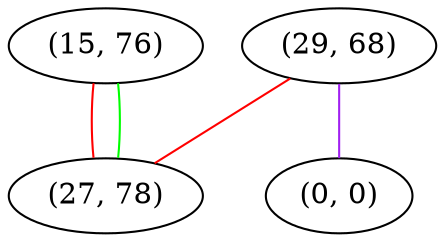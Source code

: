 graph "" {
"(15, 76)";
"(29, 68)";
"(0, 0)";
"(27, 78)";
"(15, 76)" -- "(27, 78)"  [color=red, key=0, weight=1];
"(15, 76)" -- "(27, 78)"  [color=green, key=1, weight=2];
"(29, 68)" -- "(0, 0)"  [color=purple, key=0, weight=4];
"(29, 68)" -- "(27, 78)"  [color=red, key=0, weight=1];
}

